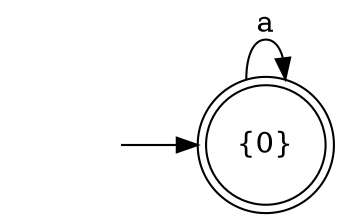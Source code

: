digraph G {
    rankdir=LR;
    node [shape=circle];
    start [shape=none, label=""];
    "{0}" [shape=doublecircle];
    "{0}" -> "{0}" [label="a"];
    start -> "{0}";
}
